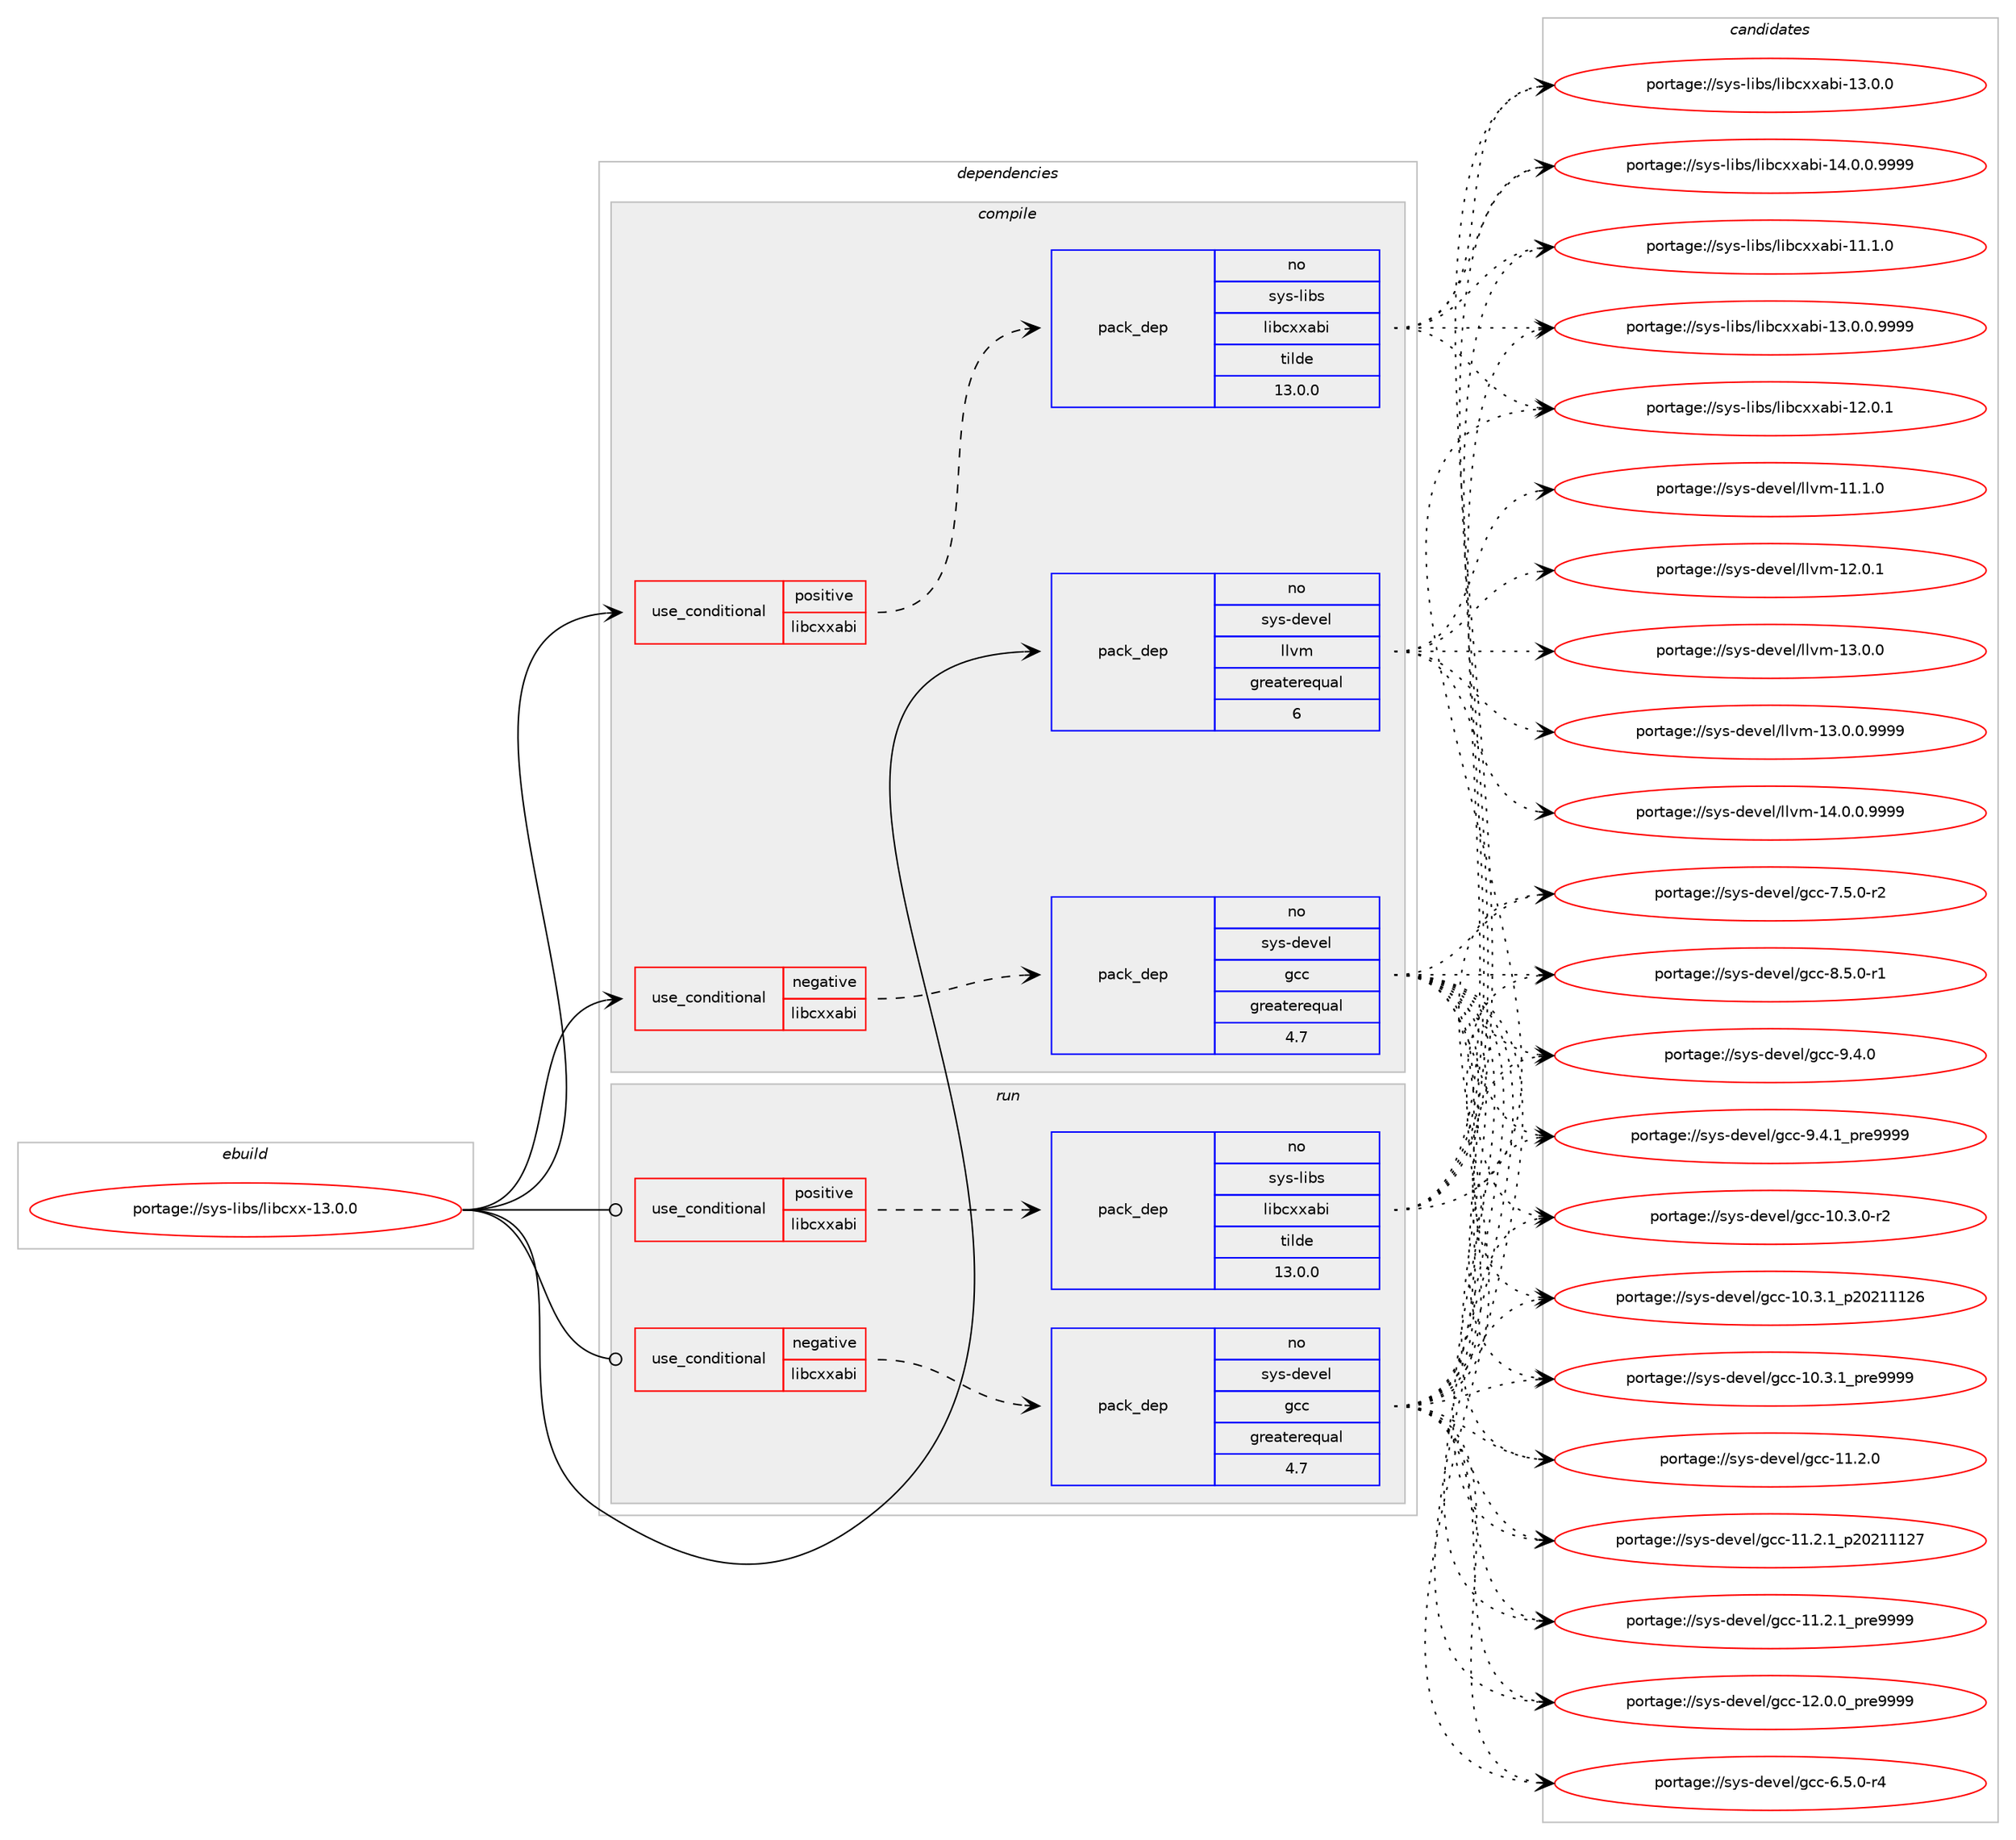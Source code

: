 digraph prolog {

# *************
# Graph options
# *************

newrank=true;
concentrate=true;
compound=true;
graph [rankdir=LR,fontname=Helvetica,fontsize=10,ranksep=1.5];#, ranksep=2.5, nodesep=0.2];
edge  [arrowhead=vee];
node  [fontname=Helvetica,fontsize=10];

# **********
# The ebuild
# **********

subgraph cluster_leftcol {
color=gray;
rank=same;
label=<<i>ebuild</i>>;
id [label="portage://sys-libs/libcxx-13.0.0", color=red, width=4, href="../sys-libs/libcxx-13.0.0.svg"];
}

# ****************
# The dependencies
# ****************

subgraph cluster_midcol {
color=gray;
label=<<i>dependencies</i>>;
subgraph cluster_compile {
fillcolor="#eeeeee";
style=filled;
label=<<i>compile</i>>;
subgraph cond330 {
dependency2633 [label=<<TABLE BORDER="0" CELLBORDER="1" CELLSPACING="0" CELLPADDING="4"><TR><TD ROWSPAN="3" CELLPADDING="10">use_conditional</TD></TR><TR><TD>negative</TD></TR><TR><TD>libcxxabi</TD></TR></TABLE>>, shape=none, color=red];
subgraph pack2299 {
dependency2634 [label=<<TABLE BORDER="0" CELLBORDER="1" CELLSPACING="0" CELLPADDING="4" WIDTH="220"><TR><TD ROWSPAN="6" CELLPADDING="30">pack_dep</TD></TR><TR><TD WIDTH="110">no</TD></TR><TR><TD>sys-devel</TD></TR><TR><TD>gcc</TD></TR><TR><TD>greaterequal</TD></TR><TR><TD>4.7</TD></TR></TABLE>>, shape=none, color=blue];
}
dependency2633:e -> dependency2634:w [weight=20,style="dashed",arrowhead="vee"];
}
id:e -> dependency2633:w [weight=20,style="solid",arrowhead="vee"];
subgraph cond331 {
dependency2635 [label=<<TABLE BORDER="0" CELLBORDER="1" CELLSPACING="0" CELLPADDING="4"><TR><TD ROWSPAN="3" CELLPADDING="10">use_conditional</TD></TR><TR><TD>positive</TD></TR><TR><TD>libcxxabi</TD></TR></TABLE>>, shape=none, color=red];
subgraph pack2300 {
dependency2636 [label=<<TABLE BORDER="0" CELLBORDER="1" CELLSPACING="0" CELLPADDING="4" WIDTH="220"><TR><TD ROWSPAN="6" CELLPADDING="30">pack_dep</TD></TR><TR><TD WIDTH="110">no</TD></TR><TR><TD>sys-libs</TD></TR><TR><TD>libcxxabi</TD></TR><TR><TD>tilde</TD></TR><TR><TD>13.0.0</TD></TR></TABLE>>, shape=none, color=blue];
}
dependency2635:e -> dependency2636:w [weight=20,style="dashed",arrowhead="vee"];
}
id:e -> dependency2635:w [weight=20,style="solid",arrowhead="vee"];
subgraph pack2301 {
dependency2637 [label=<<TABLE BORDER="0" CELLBORDER="1" CELLSPACING="0" CELLPADDING="4" WIDTH="220"><TR><TD ROWSPAN="6" CELLPADDING="30">pack_dep</TD></TR><TR><TD WIDTH="110">no</TD></TR><TR><TD>sys-devel</TD></TR><TR><TD>llvm</TD></TR><TR><TD>greaterequal</TD></TR><TR><TD>6</TD></TR></TABLE>>, shape=none, color=blue];
}
id:e -> dependency2637:w [weight=20,style="solid",arrowhead="vee"];
# *** BEGIN UNKNOWN DEPENDENCY TYPE (TODO) ***
# id -> package_dependency(portage://sys-libs/libcxx-13.0.0,install,strong,sys-devel,llvm,none,[,,],[slot(0)],[])
# *** END UNKNOWN DEPENDENCY TYPE (TODO) ***

}
subgraph cluster_compileandrun {
fillcolor="#eeeeee";
style=filled;
label=<<i>compile and run</i>>;
}
subgraph cluster_run {
fillcolor="#eeeeee";
style=filled;
label=<<i>run</i>>;
subgraph cond332 {
dependency2638 [label=<<TABLE BORDER="0" CELLBORDER="1" CELLSPACING="0" CELLPADDING="4"><TR><TD ROWSPAN="3" CELLPADDING="10">use_conditional</TD></TR><TR><TD>negative</TD></TR><TR><TD>libcxxabi</TD></TR></TABLE>>, shape=none, color=red];
subgraph pack2302 {
dependency2639 [label=<<TABLE BORDER="0" CELLBORDER="1" CELLSPACING="0" CELLPADDING="4" WIDTH="220"><TR><TD ROWSPAN="6" CELLPADDING="30">pack_dep</TD></TR><TR><TD WIDTH="110">no</TD></TR><TR><TD>sys-devel</TD></TR><TR><TD>gcc</TD></TR><TR><TD>greaterequal</TD></TR><TR><TD>4.7</TD></TR></TABLE>>, shape=none, color=blue];
}
dependency2638:e -> dependency2639:w [weight=20,style="dashed",arrowhead="vee"];
}
id:e -> dependency2638:w [weight=20,style="solid",arrowhead="odot"];
subgraph cond333 {
dependency2640 [label=<<TABLE BORDER="0" CELLBORDER="1" CELLSPACING="0" CELLPADDING="4"><TR><TD ROWSPAN="3" CELLPADDING="10">use_conditional</TD></TR><TR><TD>positive</TD></TR><TR><TD>libcxxabi</TD></TR></TABLE>>, shape=none, color=red];
subgraph pack2303 {
dependency2641 [label=<<TABLE BORDER="0" CELLBORDER="1" CELLSPACING="0" CELLPADDING="4" WIDTH="220"><TR><TD ROWSPAN="6" CELLPADDING="30">pack_dep</TD></TR><TR><TD WIDTH="110">no</TD></TR><TR><TD>sys-libs</TD></TR><TR><TD>libcxxabi</TD></TR><TR><TD>tilde</TD></TR><TR><TD>13.0.0</TD></TR></TABLE>>, shape=none, color=blue];
}
dependency2640:e -> dependency2641:w [weight=20,style="dashed",arrowhead="vee"];
}
id:e -> dependency2640:w [weight=20,style="solid",arrowhead="odot"];
}
}

# **************
# The candidates
# **************

subgraph cluster_choices {
rank=same;
color=gray;
label=<<i>candidates</i>>;

subgraph choice2299 {
color=black;
nodesep=1;
choice11512111545100101118101108471039999454948465146484511450 [label="portage://sys-devel/gcc-10.3.0-r2", color=red, width=4,href="../sys-devel/gcc-10.3.0-r2.svg"];
choice1151211154510010111810110847103999945494846514649951125048504949495054 [label="portage://sys-devel/gcc-10.3.1_p20211126", color=red, width=4,href="../sys-devel/gcc-10.3.1_p20211126.svg"];
choice11512111545100101118101108471039999454948465146499511211410157575757 [label="portage://sys-devel/gcc-10.3.1_pre9999", color=red, width=4,href="../sys-devel/gcc-10.3.1_pre9999.svg"];
choice1151211154510010111810110847103999945494946504648 [label="portage://sys-devel/gcc-11.2.0", color=red, width=4,href="../sys-devel/gcc-11.2.0.svg"];
choice1151211154510010111810110847103999945494946504649951125048504949495055 [label="portage://sys-devel/gcc-11.2.1_p20211127", color=red, width=4,href="../sys-devel/gcc-11.2.1_p20211127.svg"];
choice11512111545100101118101108471039999454949465046499511211410157575757 [label="portage://sys-devel/gcc-11.2.1_pre9999", color=red, width=4,href="../sys-devel/gcc-11.2.1_pre9999.svg"];
choice11512111545100101118101108471039999454950464846489511211410157575757 [label="portage://sys-devel/gcc-12.0.0_pre9999", color=red, width=4,href="../sys-devel/gcc-12.0.0_pre9999.svg"];
choice115121115451001011181011084710399994554465346484511452 [label="portage://sys-devel/gcc-6.5.0-r4", color=red, width=4,href="../sys-devel/gcc-6.5.0-r4.svg"];
choice115121115451001011181011084710399994555465346484511450 [label="portage://sys-devel/gcc-7.5.0-r2", color=red, width=4,href="../sys-devel/gcc-7.5.0-r2.svg"];
choice115121115451001011181011084710399994556465346484511449 [label="portage://sys-devel/gcc-8.5.0-r1", color=red, width=4,href="../sys-devel/gcc-8.5.0-r1.svg"];
choice11512111545100101118101108471039999455746524648 [label="portage://sys-devel/gcc-9.4.0", color=red, width=4,href="../sys-devel/gcc-9.4.0.svg"];
choice115121115451001011181011084710399994557465246499511211410157575757 [label="portage://sys-devel/gcc-9.4.1_pre9999", color=red, width=4,href="../sys-devel/gcc-9.4.1_pre9999.svg"];
dependency2634:e -> choice11512111545100101118101108471039999454948465146484511450:w [style=dotted,weight="100"];
dependency2634:e -> choice1151211154510010111810110847103999945494846514649951125048504949495054:w [style=dotted,weight="100"];
dependency2634:e -> choice11512111545100101118101108471039999454948465146499511211410157575757:w [style=dotted,weight="100"];
dependency2634:e -> choice1151211154510010111810110847103999945494946504648:w [style=dotted,weight="100"];
dependency2634:e -> choice1151211154510010111810110847103999945494946504649951125048504949495055:w [style=dotted,weight="100"];
dependency2634:e -> choice11512111545100101118101108471039999454949465046499511211410157575757:w [style=dotted,weight="100"];
dependency2634:e -> choice11512111545100101118101108471039999454950464846489511211410157575757:w [style=dotted,weight="100"];
dependency2634:e -> choice115121115451001011181011084710399994554465346484511452:w [style=dotted,weight="100"];
dependency2634:e -> choice115121115451001011181011084710399994555465346484511450:w [style=dotted,weight="100"];
dependency2634:e -> choice115121115451001011181011084710399994556465346484511449:w [style=dotted,weight="100"];
dependency2634:e -> choice11512111545100101118101108471039999455746524648:w [style=dotted,weight="100"];
dependency2634:e -> choice115121115451001011181011084710399994557465246499511211410157575757:w [style=dotted,weight="100"];
}
subgraph choice2300 {
color=black;
nodesep=1;
choice1151211154510810598115471081059899120120979810545494946494648 [label="portage://sys-libs/libcxxabi-11.1.0", color=red, width=4,href="../sys-libs/libcxxabi-11.1.0.svg"];
choice1151211154510810598115471081059899120120979810545495046484649 [label="portage://sys-libs/libcxxabi-12.0.1", color=red, width=4,href="../sys-libs/libcxxabi-12.0.1.svg"];
choice1151211154510810598115471081059899120120979810545495146484648 [label="portage://sys-libs/libcxxabi-13.0.0", color=red, width=4,href="../sys-libs/libcxxabi-13.0.0.svg"];
choice11512111545108105981154710810598991201209798105454951464846484657575757 [label="portage://sys-libs/libcxxabi-13.0.0.9999", color=red, width=4,href="../sys-libs/libcxxabi-13.0.0.9999.svg"];
choice11512111545108105981154710810598991201209798105454952464846484657575757 [label="portage://sys-libs/libcxxabi-14.0.0.9999", color=red, width=4,href="../sys-libs/libcxxabi-14.0.0.9999.svg"];
dependency2636:e -> choice1151211154510810598115471081059899120120979810545494946494648:w [style=dotted,weight="100"];
dependency2636:e -> choice1151211154510810598115471081059899120120979810545495046484649:w [style=dotted,weight="100"];
dependency2636:e -> choice1151211154510810598115471081059899120120979810545495146484648:w [style=dotted,weight="100"];
dependency2636:e -> choice11512111545108105981154710810598991201209798105454951464846484657575757:w [style=dotted,weight="100"];
dependency2636:e -> choice11512111545108105981154710810598991201209798105454952464846484657575757:w [style=dotted,weight="100"];
}
subgraph choice2301 {
color=black;
nodesep=1;
choice115121115451001011181011084710810811810945494946494648 [label="portage://sys-devel/llvm-11.1.0", color=red, width=4,href="../sys-devel/llvm-11.1.0.svg"];
choice115121115451001011181011084710810811810945495046484649 [label="portage://sys-devel/llvm-12.0.1", color=red, width=4,href="../sys-devel/llvm-12.0.1.svg"];
choice115121115451001011181011084710810811810945495146484648 [label="portage://sys-devel/llvm-13.0.0", color=red, width=4,href="../sys-devel/llvm-13.0.0.svg"];
choice1151211154510010111810110847108108118109454951464846484657575757 [label="portage://sys-devel/llvm-13.0.0.9999", color=red, width=4,href="../sys-devel/llvm-13.0.0.9999.svg"];
choice1151211154510010111810110847108108118109454952464846484657575757 [label="portage://sys-devel/llvm-14.0.0.9999", color=red, width=4,href="../sys-devel/llvm-14.0.0.9999.svg"];
dependency2637:e -> choice115121115451001011181011084710810811810945494946494648:w [style=dotted,weight="100"];
dependency2637:e -> choice115121115451001011181011084710810811810945495046484649:w [style=dotted,weight="100"];
dependency2637:e -> choice115121115451001011181011084710810811810945495146484648:w [style=dotted,weight="100"];
dependency2637:e -> choice1151211154510010111810110847108108118109454951464846484657575757:w [style=dotted,weight="100"];
dependency2637:e -> choice1151211154510010111810110847108108118109454952464846484657575757:w [style=dotted,weight="100"];
}
subgraph choice2302 {
color=black;
nodesep=1;
choice11512111545100101118101108471039999454948465146484511450 [label="portage://sys-devel/gcc-10.3.0-r2", color=red, width=4,href="../sys-devel/gcc-10.3.0-r2.svg"];
choice1151211154510010111810110847103999945494846514649951125048504949495054 [label="portage://sys-devel/gcc-10.3.1_p20211126", color=red, width=4,href="../sys-devel/gcc-10.3.1_p20211126.svg"];
choice11512111545100101118101108471039999454948465146499511211410157575757 [label="portage://sys-devel/gcc-10.3.1_pre9999", color=red, width=4,href="../sys-devel/gcc-10.3.1_pre9999.svg"];
choice1151211154510010111810110847103999945494946504648 [label="portage://sys-devel/gcc-11.2.0", color=red, width=4,href="../sys-devel/gcc-11.2.0.svg"];
choice1151211154510010111810110847103999945494946504649951125048504949495055 [label="portage://sys-devel/gcc-11.2.1_p20211127", color=red, width=4,href="../sys-devel/gcc-11.2.1_p20211127.svg"];
choice11512111545100101118101108471039999454949465046499511211410157575757 [label="portage://sys-devel/gcc-11.2.1_pre9999", color=red, width=4,href="../sys-devel/gcc-11.2.1_pre9999.svg"];
choice11512111545100101118101108471039999454950464846489511211410157575757 [label="portage://sys-devel/gcc-12.0.0_pre9999", color=red, width=4,href="../sys-devel/gcc-12.0.0_pre9999.svg"];
choice115121115451001011181011084710399994554465346484511452 [label="portage://sys-devel/gcc-6.5.0-r4", color=red, width=4,href="../sys-devel/gcc-6.5.0-r4.svg"];
choice115121115451001011181011084710399994555465346484511450 [label="portage://sys-devel/gcc-7.5.0-r2", color=red, width=4,href="../sys-devel/gcc-7.5.0-r2.svg"];
choice115121115451001011181011084710399994556465346484511449 [label="portage://sys-devel/gcc-8.5.0-r1", color=red, width=4,href="../sys-devel/gcc-8.5.0-r1.svg"];
choice11512111545100101118101108471039999455746524648 [label="portage://sys-devel/gcc-9.4.0", color=red, width=4,href="../sys-devel/gcc-9.4.0.svg"];
choice115121115451001011181011084710399994557465246499511211410157575757 [label="portage://sys-devel/gcc-9.4.1_pre9999", color=red, width=4,href="../sys-devel/gcc-9.4.1_pre9999.svg"];
dependency2639:e -> choice11512111545100101118101108471039999454948465146484511450:w [style=dotted,weight="100"];
dependency2639:e -> choice1151211154510010111810110847103999945494846514649951125048504949495054:w [style=dotted,weight="100"];
dependency2639:e -> choice11512111545100101118101108471039999454948465146499511211410157575757:w [style=dotted,weight="100"];
dependency2639:e -> choice1151211154510010111810110847103999945494946504648:w [style=dotted,weight="100"];
dependency2639:e -> choice1151211154510010111810110847103999945494946504649951125048504949495055:w [style=dotted,weight="100"];
dependency2639:e -> choice11512111545100101118101108471039999454949465046499511211410157575757:w [style=dotted,weight="100"];
dependency2639:e -> choice11512111545100101118101108471039999454950464846489511211410157575757:w [style=dotted,weight="100"];
dependency2639:e -> choice115121115451001011181011084710399994554465346484511452:w [style=dotted,weight="100"];
dependency2639:e -> choice115121115451001011181011084710399994555465346484511450:w [style=dotted,weight="100"];
dependency2639:e -> choice115121115451001011181011084710399994556465346484511449:w [style=dotted,weight="100"];
dependency2639:e -> choice11512111545100101118101108471039999455746524648:w [style=dotted,weight="100"];
dependency2639:e -> choice115121115451001011181011084710399994557465246499511211410157575757:w [style=dotted,weight="100"];
}
subgraph choice2303 {
color=black;
nodesep=1;
choice1151211154510810598115471081059899120120979810545494946494648 [label="portage://sys-libs/libcxxabi-11.1.0", color=red, width=4,href="../sys-libs/libcxxabi-11.1.0.svg"];
choice1151211154510810598115471081059899120120979810545495046484649 [label="portage://sys-libs/libcxxabi-12.0.1", color=red, width=4,href="../sys-libs/libcxxabi-12.0.1.svg"];
choice1151211154510810598115471081059899120120979810545495146484648 [label="portage://sys-libs/libcxxabi-13.0.0", color=red, width=4,href="../sys-libs/libcxxabi-13.0.0.svg"];
choice11512111545108105981154710810598991201209798105454951464846484657575757 [label="portage://sys-libs/libcxxabi-13.0.0.9999", color=red, width=4,href="../sys-libs/libcxxabi-13.0.0.9999.svg"];
choice11512111545108105981154710810598991201209798105454952464846484657575757 [label="portage://sys-libs/libcxxabi-14.0.0.9999", color=red, width=4,href="../sys-libs/libcxxabi-14.0.0.9999.svg"];
dependency2641:e -> choice1151211154510810598115471081059899120120979810545494946494648:w [style=dotted,weight="100"];
dependency2641:e -> choice1151211154510810598115471081059899120120979810545495046484649:w [style=dotted,weight="100"];
dependency2641:e -> choice1151211154510810598115471081059899120120979810545495146484648:w [style=dotted,weight="100"];
dependency2641:e -> choice11512111545108105981154710810598991201209798105454951464846484657575757:w [style=dotted,weight="100"];
dependency2641:e -> choice11512111545108105981154710810598991201209798105454952464846484657575757:w [style=dotted,weight="100"];
}
}

}
